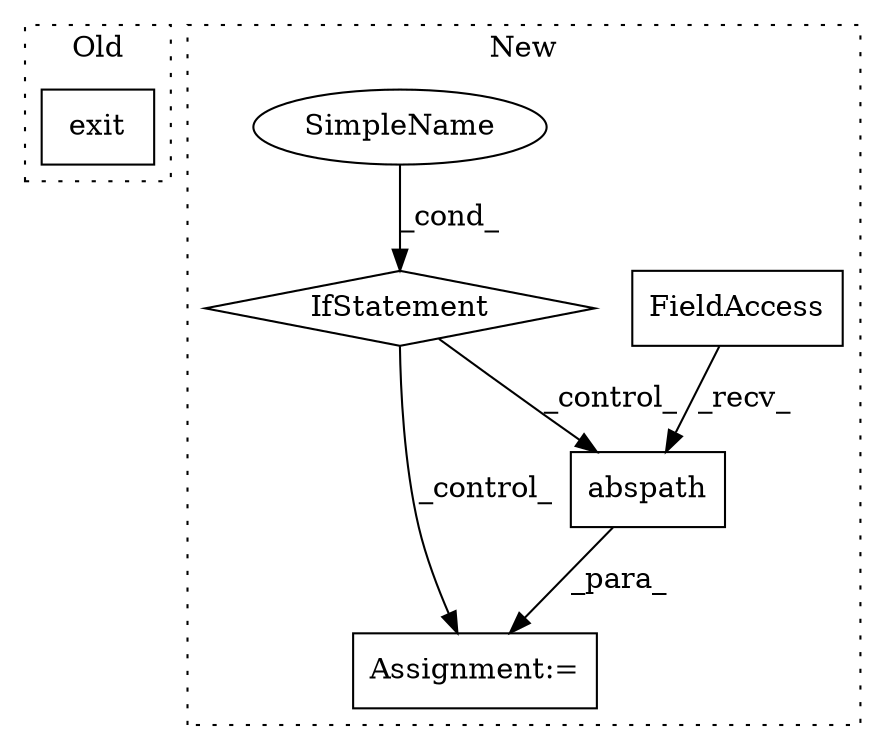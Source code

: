 digraph G {
subgraph cluster0 {
1 [label="exit" a="32" s="1597,1640" l="5,1" shape="box"];
label = "Old";
style="dotted";
}
subgraph cluster1 {
2 [label="abspath" a="32" s="840,856" l="8,1" shape="box"];
3 [label="FieldAccess" a="22" s="832" l="7" shape="box"];
4 [label="Assignment:=" a="7" s="817" l="1" shape="box"];
5 [label="IfStatement" a="25" s="705,726" l="4,2" shape="diamond"];
6 [label="SimpleName" a="42" s="" l="" shape="ellipse"];
label = "New";
style="dotted";
}
2 -> 4 [label="_para_"];
3 -> 2 [label="_recv_"];
5 -> 2 [label="_control_"];
5 -> 4 [label="_control_"];
6 -> 5 [label="_cond_"];
}